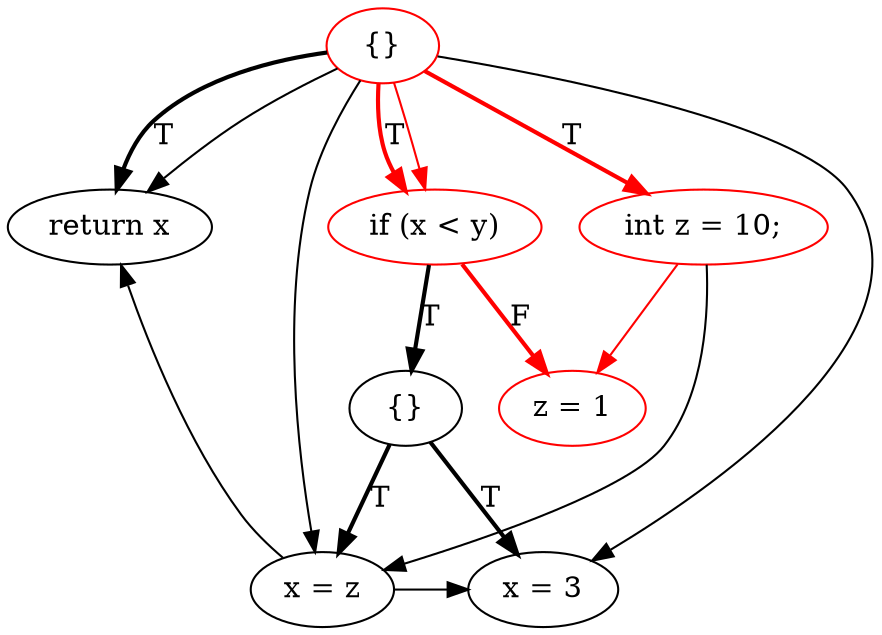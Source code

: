 digraph {
rankdir=TD;
3[label="{}",color=red]; 
3 -> 4[label="T",style=bold,color=red];
4[label="int z = 10;",color=red];
4 -> 2[color=red];
4 -> 6;
3 -> 0[label="T",style=bold,color=red];
0[label="if (x < y)",color=red]; 
0 -> 1[label="T",style=bold];
1[label="{}"]; 
1 -> 6[label="T",style=bold];
6[label="x = z"];
6 -> 5;
6 -> 7;
1 -> 7[label="T",style=bold];
7[label="x = 3"];
0 -> 2[label="F",style=bold,color=red];
2[label="z = 1",color=red];
3 -> 5[label="T",style=bold];
5[label="return x"];
3 -> 0[color=red];
3 -> 5;
3 -> 6;
3 -> 7;
{ rank=same 4 0 5 }{ rank=same 1 2 }{ rank=same 6 7 }
}
